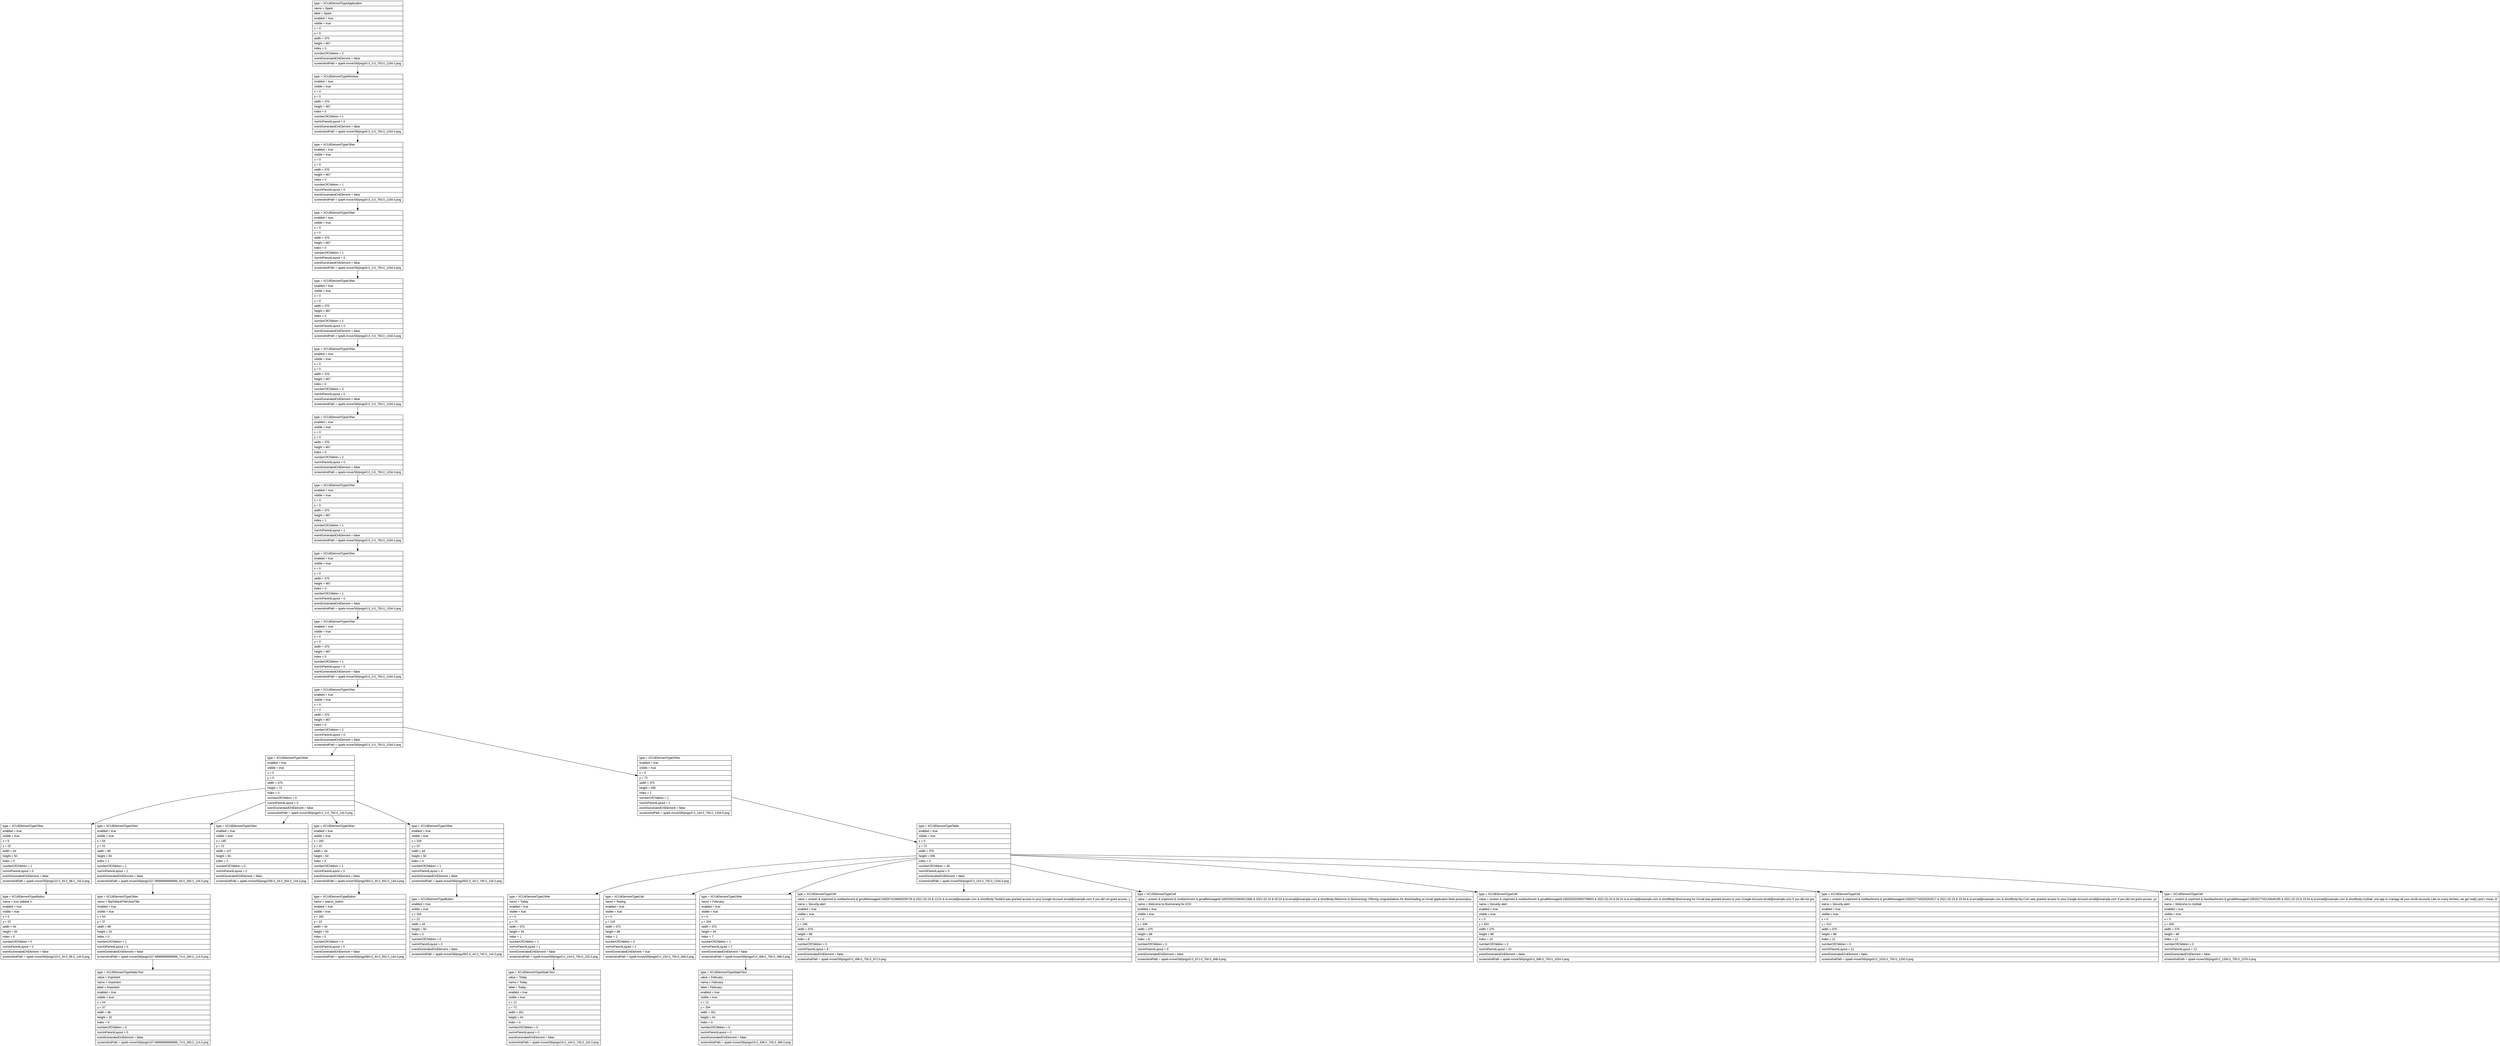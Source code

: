 digraph Layout {

	node [shape=record fontname=Arial];

	0	[label="{type = XCUIElementTypeApplication\l|name = Spark\l|label = Spark\l|enabled = true\l|visible = true\l|x = 0\l|y = 0\l|width = 375\l|height = 667\l|index = 0\l|numberOfChildren = 2\l|eventGeneratedOnElement = false \l|screenshotPath = spark-move/S6/pngs/0.0_0.0_750.0_1334.0.png\l}"]
	1	[label="{type = XCUIElementTypeWindow\l|enabled = true\l|visible = true\l|x = 0\l|y = 0\l|width = 375\l|height = 667\l|index = 0\l|numberOfChildren = 1\l|numInParentLayout = 0\l|eventGeneratedOnElement = false \l|screenshotPath = spark-move/S6/pngs/0.0_0.0_750.0_1334.0.png\l}"]
	2	[label="{type = XCUIElementTypeOther\l|enabled = true\l|visible = true\l|x = 0\l|y = 0\l|width = 375\l|height = 667\l|index = 0\l|numberOfChildren = 1\l|numInParentLayout = 0\l|eventGeneratedOnElement = false \l|screenshotPath = spark-move/S6/pngs/0.0_0.0_750.0_1334.0.png\l}"]
	3	[label="{type = XCUIElementTypeOther\l|enabled = true\l|visible = true\l|x = 0\l|y = 0\l|width = 375\l|height = 667\l|index = 0\l|numberOfChildren = 1\l|numInParentLayout = 0\l|eventGeneratedOnElement = false \l|screenshotPath = spark-move/S6/pngs/0.0_0.0_750.0_1334.0.png\l}"]
	4	[label="{type = XCUIElementTypeOther\l|enabled = true\l|visible = true\l|x = 0\l|y = 0\l|width = 375\l|height = 667\l|index = 0\l|numberOfChildren = 1\l|numInParentLayout = 0\l|eventGeneratedOnElement = false \l|screenshotPath = spark-move/S6/pngs/0.0_0.0_750.0_1334.0.png\l}"]
	5	[label="{type = XCUIElementTypeOther\l|enabled = true\l|visible = true\l|x = 0\l|y = 0\l|width = 375\l|height = 667\l|index = 0\l|numberOfChildren = 3\l|numInParentLayout = 0\l|eventGeneratedOnElement = false \l|screenshotPath = spark-move/S6/pngs/0.0_0.0_750.0_1334.0.png\l}"]
	6	[label="{type = XCUIElementTypeOther\l|enabled = true\l|visible = true\l|x = 0\l|y = 0\l|width = 375\l|height = 667\l|index = 0\l|numberOfChildren = 2\l|numInParentLayout = 0\l|eventGeneratedOnElement = false \l|screenshotPath = spark-move/S6/pngs/0.0_0.0_750.0_1334.0.png\l}"]
	7	[label="{type = XCUIElementTypeOther\l|enabled = true\l|visible = true\l|x = 0\l|y = 0\l|width = 375\l|height = 667\l|index = 1\l|numberOfChildren = 1\l|numInParentLayout = 1\l|eventGeneratedOnElement = false \l|screenshotPath = spark-move/S6/pngs/0.0_0.0_750.0_1334.0.png\l}"]
	8	[label="{type = XCUIElementTypeOther\l|enabled = true\l|visible = true\l|x = 0\l|y = 0\l|width = 375\l|height = 667\l|index = 0\l|numberOfChildren = 1\l|numInParentLayout = 0\l|eventGeneratedOnElement = false \l|screenshotPath = spark-move/S6/pngs/0.0_0.0_750.0_1334.0.png\l}"]
	9	[label="{type = XCUIElementTypeOther\l|enabled = true\l|visible = true\l|x = 0\l|y = 0\l|width = 375\l|height = 667\l|index = 0\l|numberOfChildren = 1\l|numInParentLayout = 0\l|eventGeneratedOnElement = false \l|screenshotPath = spark-move/S6/pngs/0.0_0.0_750.0_1334.0.png\l}"]
	10	[label="{type = XCUIElementTypeOther\l|enabled = true\l|visible = true\l|x = 0\l|y = 0\l|width = 375\l|height = 667\l|index = 0\l|numberOfChildren = 2\l|numInParentLayout = 0\l|eventGeneratedOnElement = false \l|screenshotPath = spark-move/S6/pngs/0.0_0.0_750.0_1334.0.png\l}"]
	11	[label="{type = XCUIElementTypeOther\l|enabled = true\l|visible = true\l|x = 0\l|y = 0\l|width = 375\l|height = 72\l|index = 0\l|numberOfChildren = 5\l|numInParentLayout = 0\l|eventGeneratedOnElement = false \l|screenshotPath = spark-move/S6/pngs/0.0_0.0_750.0_144.0.png\l}"]
	12	[label="{type = XCUIElementTypeOther\l|enabled = true\l|visible = true\l|x = 0\l|y = 72\l|width = 375\l|height = 595\l|index = 1\l|numberOfChildren = 1\l|numInParentLayout = 1\l|eventGeneratedOnElement = false \l|screenshotPath = spark-move/S6/pngs/0.0_144.0_750.0_1334.0.png\l}"]
	13	[label="{type = XCUIElementTypeOther\l|enabled = true\l|visible = true\l|x = 5\l|y = 22\l|width = 44\l|height = 50\l|index = 0\l|numberOfChildren = 1\l|numInParentLayout = 0\l|eventGeneratedOnElement = false \l|screenshotPath = spark-move/S6/pngs/10.0_44.0_98.0_144.0.png\l}"]
	14	[label="{type = XCUIElementTypeOther\l|enabled = true\l|visible = true\l|x = 54\l|y = 22\l|width = 86\l|height = 50\l|index = 1\l|numberOfChildren = 1\l|numInParentLayout = 1\l|eventGeneratedOnElement = false \l|screenshotPath = spark-move/S6/pngs/107.99999999999999_44.0_280.0_144.0.png\l}"]
	15	[label="{type = XCUIElementTypeOther\l|enabled = true\l|visible = true\l|x = 145\l|y = 22\l|width = 137\l|height = 50\l|index = 2\l|numberOfChildren = 0\l|numInParentLayout = 2\l|eventGeneratedOnElement = false \l|screenshotPath = spark-move/S6/pngs/290.0_44.0_564.0_144.0.png\l}"]
	16	[label="{type = XCUIElementTypeOther\l|enabled = true\l|visible = true\l|x = 282\l|y = 22\l|width = 44\l|height = 50\l|index = 3\l|numberOfChildren = 1\l|numInParentLayout = 3\l|eventGeneratedOnElement = false \l|screenshotPath = spark-move/S6/pngs/564.0_44.0_652.0_144.0.png\l}"]
	17	[label="{type = XCUIElementTypeOther\l|enabled = true\l|visible = true\l|x = 326\l|y = 22\l|width = 44\l|height = 50\l|index = 4\l|numberOfChildren = 1\l|numInParentLayout = 4\l|eventGeneratedOnElement = false \l|screenshotPath = spark-move/S6/pngs/652.0_44.0_740.0_144.0.png\l}"]
	18	[label="{type = XCUIElementTypeTable\l|enabled = true\l|visible = true\l|x = 0\l|y = 72\l|width = 375\l|height = 595\l|index = 0\l|numberOfChildren = 45\l|numInParentLayout = 0\l|eventGeneratedOnElement = false \l|screenshotPath = spark-move/S6/pngs/0.0_144.0_750.0_1334.0.png\l}"]
	19	[label="{type = XCUIElementTypeButton\l|name = icon sidebar n\l|enabled = true\l|visible = true\l|x = 5\l|y = 22\l|width = 44\l|height = 50\l|index = 0\l|numberOfChildren = 0\l|numInParentLayout = 0\l|eventGeneratedOnElement = false \l|screenshotPath = spark-move/S6/pngs/10.0_44.0_98.0_144.0.png\l}"]
	20	[label="{type = XCUIElementTypeOther\l|name = BarDefaultTitleViewTitle\l|enabled = true\l|visible = true\l|x = 54\l|y = 37\l|width = 86\l|height = 20\l|index = 0\l|numberOfChildren = 1\l|numInParentLayout = 0\l|eventGeneratedOnElement = false \l|screenshotPath = spark-move/S6/pngs/107.99999999999999_74.0_280.0_114.0.png\l}"]
	21	[label="{type = XCUIElementTypeButton\l|name = search_button\l|enabled = true\l|visible = true\l|x = 282\l|y = 22\l|width = 44\l|height = 50\l|index = 0\l|numberOfChildren = 0\l|numInParentLayout = 0\l|eventGeneratedOnElement = false \l|screenshotPath = spark-move/S6/pngs/564.0_44.0_652.0_144.0.png\l}"]
	22	[label="{type = XCUIElementTypeButton\l|enabled = true\l|visible = true\l|x = 326\l|y = 22\l|width = 44\l|height = 50\l|index = 0\l|numberOfChildren = 0\l|numInParentLayout = 0\l|eventGeneratedOnElement = false \l|screenshotPath = spark-move/S6/pngs/652.0_44.0_740.0_144.0.png\l}"]
	23	[label="{type = XCUIElementTypeOther\l|name = Today\l|enabled = true\l|visible = true\l|x = 0\l|y = 72\l|width = 375\l|height = 44\l|index = 1\l|numberOfChildren = 1\l|numInParentLayout = 1\l|eventGeneratedOnElement = false \l|screenshotPath = spark-move/S6/pngs/0.0_144.0_750.0_232.0.png\l}"]
	24	[label="{type = XCUIElementTypeCell\l|value = seen & unpinned & noAttachment & gmailMessageId:1696282245677461066 & 2021-04-06 & 11:20 & to:Some User <email@example.com> & shortBody:\l|name = Testing\l|enabled = true\l|visible = true\l|x = 0\l|y = 116\l|width = 375\l|height = 88\l|index = 2\l|numberOfChildren = 0\l|numInParentLayout = 2\l|eventGeneratedOnElement = true \l|screenshotPath = spark-move/S6/pngs/0.0_232.0_750.0_408.0.png\l}"]
	25	[label="{type = XCUIElementTypeOther\l|name = February\l|enabled = true\l|visible = true\l|x = 0\l|y = 204\l|width = 375\l|height = 44\l|index = 7\l|numberOfChildren = 1\l|numInParentLayout = 7\l|eventGeneratedOnElement = false \l|screenshotPath = spark-move/S6/pngs/0.0_408.0_750.0_496.0.png\l}"]
	26	[label="{type = XCUIElementTypeCell\l|value = unseen & unpinned & noAttachment & gmailMessageId:1692574156695339729 & 2021-02-24 & 12:01 & to:email@example.com & shortBody:Twobird was granted access to your Google Account email@example.com If you did not grant access, y\l|name = Security alert\l|enabled = true\l|visible = true\l|x = 0\l|y = 248\l|width = 375\l|height = 88\l|index = 8\l|numberOfChildren = 0\l|numInParentLayout = 8\l|eventGeneratedOnElement = false \l|screenshotPath = spark-move/S6/pngs/0.0_496.0_750.0_672.0.png\l}"]
	27	[label="{type = XCUIElementTypeCell\l|value = unseen & unpinned & noAttachment & gmailMessageId:1692530323064613368 & 2021-02-24 & 00:24 & to:email@example.com & shortBody:Welcome to Boomerang! Offering congratulations for downloading an email application feels presumptuo\l|name = Welcome to Boomerang for iOS!\l|enabled = true\l|visible = true\l|x = 0\l|y = 336\l|width = 375\l|height = 88\l|index = 9\l|numberOfChildren = 0\l|numInParentLayout = 9\l|eventGeneratedOnElement = false \l|screenshotPath = spark-move/S6/pngs/0.0_672.0_750.0_848.0.png\l}"]
	28	[label="{type = XCUIElementTypeCell\l|value = unseen & unpinned & noAttachment & gmailMessageId:1692530320905799903 & 2021-02-24 & 00:24 & to:email@example.com & shortBody:Boomerang for Gmail was granted access to your Google Account email@example.com If you did not gra\l|name = Security alert\l|enabled = true\l|visible = true\l|x = 0\l|y = 424\l|width = 375\l|height = 88\l|index = 10\l|numberOfChildren = 0\l|numInParentLayout = 10\l|eventGeneratedOnElement = false \l|screenshotPath = spark-move/S6/pngs/0.0_848.0_750.0_1024.0.png\l}"]
	29	[label="{type = XCUIElementTypeCell\l|value = unseen & unpinned & noAttachment & gmailMessageId:1692527745026263517 & 2021-02-23 & 23:44 & to:email@example.com & shortBody:My.Com was granted access to your Google Account email@example.com If you did not grant access, yo\l|name = Security alert\l|enabled = true\l|visible = true\l|x = 0\l|y = 512\l|width = 375\l|height = 88\l|index = 11\l|numberOfChildren = 0\l|numInParentLayout = 11\l|eventGeneratedOnElement = false \l|screenshotPath = spark-move/S6/pngs/0.0_1024.0_750.0_1200.0.png\l}"]
	30	[label="{type = XCUIElementTypeCell\l|value = unseen & unpinned & hasAttachment & gmailMessageId:1692527745134646185 & 2021-02-23 & 23:44 & to:email@example.com & shortBody:myMail: one app to manage all your email accounts Like so many techies, we get really (and I mean, R\l|name = Welcome to myMail\l|enabled = true\l|visible = true\l|x = 0\l|y = 600\l|width = 375\l|height = 88\l|index = 12\l|numberOfChildren = 0\l|numInParentLayout = 12\l|eventGeneratedOnElement = false \l|screenshotPath = spark-move/S6/pngs/0.0_1200.0_750.0_1376.0.png\l}"]
	31	[label="{type = XCUIElementTypeStaticText\l|value = Important\l|name = Important\l|label = Important\l|enabled = true\l|visible = true\l|x = 54\l|y = 37\l|width = 86\l|height = 20\l|index = 0\l|numberOfChildren = 0\l|numInParentLayout = 0\l|eventGeneratedOnElement = false \l|screenshotPath = spark-move/S6/pngs/107.99999999999999_74.0_280.0_114.0.png\l}"]
	32	[label="{type = XCUIElementTypeStaticText\l|value = Today\l|name = Today\l|label = Today\l|enabled = true\l|visible = true\l|x = 12\l|y = 72\l|width = 351\l|height = 44\l|index = 0\l|numberOfChildren = 0\l|numInParentLayout = 0\l|eventGeneratedOnElement = false \l|screenshotPath = spark-move/S6/pngs/24.0_144.0_726.0_232.0.png\l}"]
	33	[label="{type = XCUIElementTypeStaticText\l|value = February\l|name = February\l|label = February\l|enabled = true\l|visible = true\l|x = 12\l|y = 204\l|width = 351\l|height = 44\l|index = 0\l|numberOfChildren = 0\l|numInParentLayout = 0\l|eventGeneratedOnElement = false \l|screenshotPath = spark-move/S6/pngs/24.0_408.0_726.0_496.0.png\l}"]


	0 -> 1
	1 -> 2
	2 -> 3
	3 -> 4
	4 -> 5
	5 -> 6
	6 -> 7
	7 -> 8
	8 -> 9
	9 -> 10
	10 -> 11
	10 -> 12
	11 -> 13
	11 -> 14
	11 -> 15
	11 -> 16
	11 -> 17
	12 -> 18
	13 -> 19
	14 -> 20
	16 -> 21
	17 -> 22
	18 -> 23
	18 -> 24
	18 -> 25
	18 -> 26
	18 -> 27
	18 -> 28
	18 -> 29
	18 -> 30
	20 -> 31
	23 -> 32
	25 -> 33


}